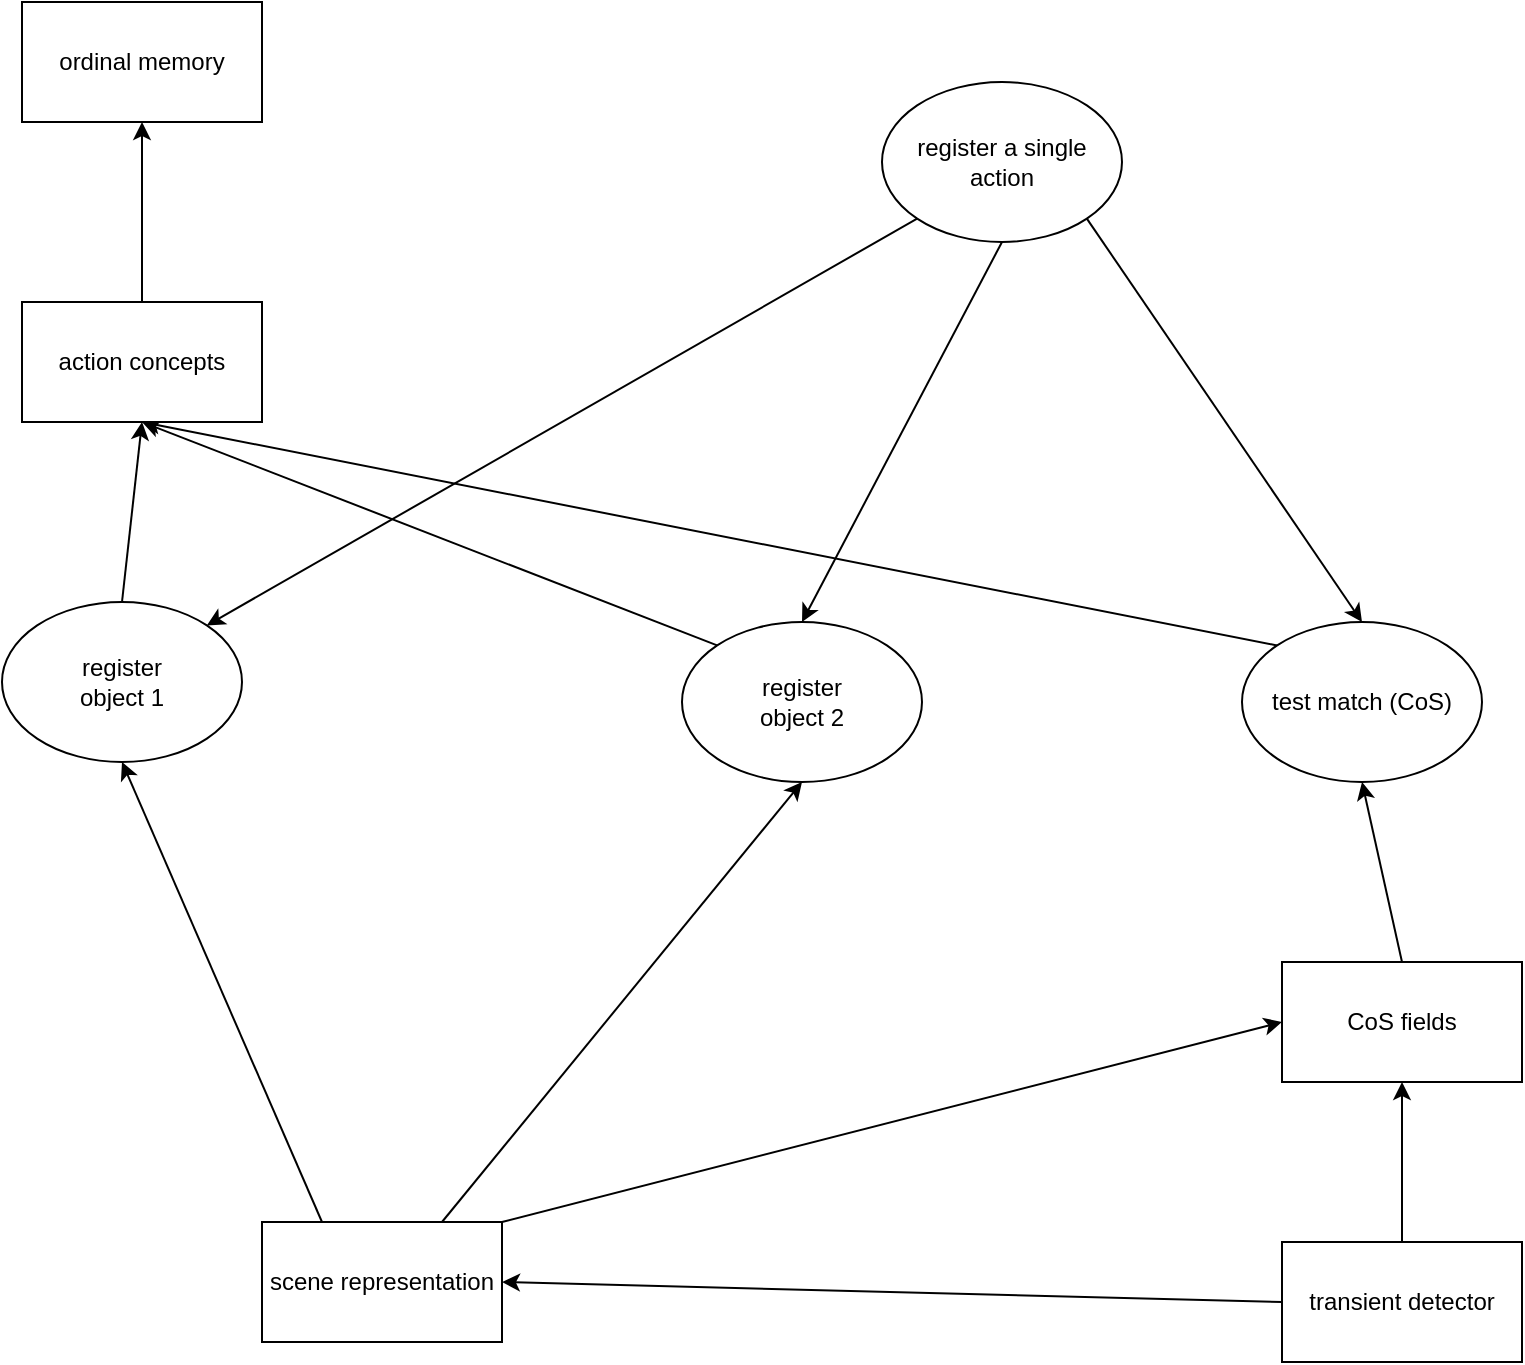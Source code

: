 <mxfile version="14.9.5" type="device"><diagram id="C5RBs43oDa-KdzZeNtuy" name="Page-1"><mxGraphModel dx="2031" dy="1091" grid="1" gridSize="10" guides="1" tooltips="1" connect="1" arrows="1" fold="1" page="1" pageScale="1" pageWidth="1169" pageHeight="827" math="0" shadow="0"><root><mxCell id="WIyWlLk6GJQsqaUBKTNV-0"/><mxCell id="WIyWlLk6GJQsqaUBKTNV-1" parent="WIyWlLk6GJQsqaUBKTNV-0"/><mxCell id="deMv9UXBImxkLKK1SVX3-20" style="edgeStyle=none;rounded=0;orthogonalLoop=1;jettySize=auto;html=1;exitX=0.25;exitY=0;exitDx=0;exitDy=0;entryX=0.5;entryY=1;entryDx=0;entryDy=0;" edge="1" parent="WIyWlLk6GJQsqaUBKTNV-1" source="deMv9UXBImxkLKK1SVX3-0" target="deMv9UXBImxkLKK1SVX3-5"><mxGeometry relative="1" as="geometry"/></mxCell><mxCell id="deMv9UXBImxkLKK1SVX3-21" style="edgeStyle=none;rounded=0;orthogonalLoop=1;jettySize=auto;html=1;exitX=0.75;exitY=0;exitDx=0;exitDy=0;entryX=0.5;entryY=1;entryDx=0;entryDy=0;" edge="1" parent="WIyWlLk6GJQsqaUBKTNV-1" source="deMv9UXBImxkLKK1SVX3-0" target="deMv9UXBImxkLKK1SVX3-6"><mxGeometry relative="1" as="geometry"/></mxCell><mxCell id="deMv9UXBImxkLKK1SVX3-23" style="edgeStyle=none;rounded=0;orthogonalLoop=1;jettySize=auto;html=1;exitX=1;exitY=0;exitDx=0;exitDy=0;entryX=0;entryY=0.5;entryDx=0;entryDy=0;" edge="1" parent="WIyWlLk6GJQsqaUBKTNV-1" source="deMv9UXBImxkLKK1SVX3-0" target="deMv9UXBImxkLKK1SVX3-2"><mxGeometry relative="1" as="geometry"/></mxCell><mxCell id="deMv9UXBImxkLKK1SVX3-0" value="scene representation" style="rounded=0;whiteSpace=wrap;html=1;" vertex="1" parent="WIyWlLk6GJQsqaUBKTNV-1"><mxGeometry x="310" y="700" width="120" height="60" as="geometry"/></mxCell><mxCell id="deMv9UXBImxkLKK1SVX3-22" style="edgeStyle=none;rounded=0;orthogonalLoop=1;jettySize=auto;html=1;exitX=0;exitY=0.5;exitDx=0;exitDy=0;entryX=1;entryY=0.5;entryDx=0;entryDy=0;" edge="1" parent="WIyWlLk6GJQsqaUBKTNV-1" source="deMv9UXBImxkLKK1SVX3-1" target="deMv9UXBImxkLKK1SVX3-0"><mxGeometry relative="1" as="geometry"/></mxCell><mxCell id="deMv9UXBImxkLKK1SVX3-24" style="edgeStyle=none;rounded=0;orthogonalLoop=1;jettySize=auto;html=1;exitX=0.5;exitY=0;exitDx=0;exitDy=0;entryX=0.5;entryY=1;entryDx=0;entryDy=0;" edge="1" parent="WIyWlLk6GJQsqaUBKTNV-1" source="deMv9UXBImxkLKK1SVX3-1" target="deMv9UXBImxkLKK1SVX3-2"><mxGeometry relative="1" as="geometry"/></mxCell><mxCell id="deMv9UXBImxkLKK1SVX3-1" value="transient detector" style="rounded=0;whiteSpace=wrap;html=1;" vertex="1" parent="WIyWlLk6GJQsqaUBKTNV-1"><mxGeometry x="820" y="710" width="120" height="60" as="geometry"/></mxCell><mxCell id="deMv9UXBImxkLKK1SVX3-25" style="edgeStyle=none;rounded=0;orthogonalLoop=1;jettySize=auto;html=1;exitX=0.5;exitY=0;exitDx=0;exitDy=0;entryX=0.5;entryY=1;entryDx=0;entryDy=0;" edge="1" parent="WIyWlLk6GJQsqaUBKTNV-1" source="deMv9UXBImxkLKK1SVX3-2" target="deMv9UXBImxkLKK1SVX3-7"><mxGeometry relative="1" as="geometry"/></mxCell><mxCell id="deMv9UXBImxkLKK1SVX3-2" value="CoS fields" style="rounded=0;whiteSpace=wrap;html=1;" vertex="1" parent="WIyWlLk6GJQsqaUBKTNV-1"><mxGeometry x="820" y="570" width="120" height="60" as="geometry"/></mxCell><mxCell id="deMv9UXBImxkLKK1SVX3-15" style="edgeStyle=none;rounded=0;orthogonalLoop=1;jettySize=auto;html=1;exitX=0.5;exitY=0;exitDx=0;exitDy=0;entryX=0.5;entryY=1;entryDx=0;entryDy=0;" edge="1" parent="WIyWlLk6GJQsqaUBKTNV-1" source="deMv9UXBImxkLKK1SVX3-5" target="deMv9UXBImxkLKK1SVX3-9"><mxGeometry relative="1" as="geometry"/></mxCell><mxCell id="deMv9UXBImxkLKK1SVX3-5" value="&lt;div&gt;register &lt;br&gt;&lt;/div&gt;&lt;div&gt;object 1&lt;/div&gt;" style="ellipse;whiteSpace=wrap;html=1;" vertex="1" parent="WIyWlLk6GJQsqaUBKTNV-1"><mxGeometry x="180" y="390" width="120" height="80" as="geometry"/></mxCell><mxCell id="deMv9UXBImxkLKK1SVX3-17" style="edgeStyle=none;rounded=0;orthogonalLoop=1;jettySize=auto;html=1;exitX=0;exitY=0;exitDx=0;exitDy=0;entryX=0.5;entryY=1;entryDx=0;entryDy=0;" edge="1" parent="WIyWlLk6GJQsqaUBKTNV-1" source="deMv9UXBImxkLKK1SVX3-6" target="deMv9UXBImxkLKK1SVX3-9"><mxGeometry relative="1" as="geometry"/></mxCell><mxCell id="deMv9UXBImxkLKK1SVX3-6" value="&lt;div&gt;register &lt;br&gt;&lt;/div&gt;&lt;div&gt;object 2&lt;br&gt;&lt;/div&gt;" style="ellipse;whiteSpace=wrap;html=1;" vertex="1" parent="WIyWlLk6GJQsqaUBKTNV-1"><mxGeometry x="520" y="400" width="120" height="80" as="geometry"/></mxCell><mxCell id="deMv9UXBImxkLKK1SVX3-18" style="edgeStyle=none;rounded=0;orthogonalLoop=1;jettySize=auto;html=1;exitX=0;exitY=0;exitDx=0;exitDy=0;entryX=0.5;entryY=1;entryDx=0;entryDy=0;" edge="1" parent="WIyWlLk6GJQsqaUBKTNV-1" source="deMv9UXBImxkLKK1SVX3-7" target="deMv9UXBImxkLKK1SVX3-9"><mxGeometry relative="1" as="geometry"/></mxCell><mxCell id="deMv9UXBImxkLKK1SVX3-7" value="test match (CoS)" style="ellipse;whiteSpace=wrap;html=1;" vertex="1" parent="WIyWlLk6GJQsqaUBKTNV-1"><mxGeometry x="800" y="400" width="120" height="80" as="geometry"/></mxCell><mxCell id="deMv9UXBImxkLKK1SVX3-8" value="ordinal memory" style="rounded=0;whiteSpace=wrap;html=1;" vertex="1" parent="WIyWlLk6GJQsqaUBKTNV-1"><mxGeometry x="190" y="90" width="120" height="60" as="geometry"/></mxCell><mxCell id="deMv9UXBImxkLKK1SVX3-19" style="edgeStyle=none;rounded=0;orthogonalLoop=1;jettySize=auto;html=1;exitX=0.5;exitY=0;exitDx=0;exitDy=0;entryX=0.5;entryY=1;entryDx=0;entryDy=0;" edge="1" parent="WIyWlLk6GJQsqaUBKTNV-1" source="deMv9UXBImxkLKK1SVX3-9" target="deMv9UXBImxkLKK1SVX3-8"><mxGeometry relative="1" as="geometry"/></mxCell><mxCell id="deMv9UXBImxkLKK1SVX3-9" value="action concepts" style="rounded=0;whiteSpace=wrap;html=1;" vertex="1" parent="WIyWlLk6GJQsqaUBKTNV-1"><mxGeometry x="190" y="240" width="120" height="60" as="geometry"/></mxCell><mxCell id="deMv9UXBImxkLKK1SVX3-12" style="rounded=0;orthogonalLoop=1;jettySize=auto;html=1;exitX=0;exitY=1;exitDx=0;exitDy=0;entryX=1;entryY=0;entryDx=0;entryDy=0;" edge="1" parent="WIyWlLk6GJQsqaUBKTNV-1" source="deMv9UXBImxkLKK1SVX3-10" target="deMv9UXBImxkLKK1SVX3-5"><mxGeometry relative="1" as="geometry"/></mxCell><mxCell id="deMv9UXBImxkLKK1SVX3-13" style="edgeStyle=none;rounded=0;orthogonalLoop=1;jettySize=auto;html=1;exitX=0.5;exitY=1;exitDx=0;exitDy=0;entryX=0.5;entryY=0;entryDx=0;entryDy=0;" edge="1" parent="WIyWlLk6GJQsqaUBKTNV-1" source="deMv9UXBImxkLKK1SVX3-10" target="deMv9UXBImxkLKK1SVX3-6"><mxGeometry relative="1" as="geometry"/></mxCell><mxCell id="deMv9UXBImxkLKK1SVX3-14" style="edgeStyle=none;rounded=0;orthogonalLoop=1;jettySize=auto;html=1;exitX=1;exitY=1;exitDx=0;exitDy=0;entryX=0.5;entryY=0;entryDx=0;entryDy=0;" edge="1" parent="WIyWlLk6GJQsqaUBKTNV-1" source="deMv9UXBImxkLKK1SVX3-10" target="deMv9UXBImxkLKK1SVX3-7"><mxGeometry relative="1" as="geometry"/></mxCell><mxCell id="deMv9UXBImxkLKK1SVX3-10" value="register a single action" style="ellipse;whiteSpace=wrap;html=1;" vertex="1" parent="WIyWlLk6GJQsqaUBKTNV-1"><mxGeometry x="620" y="130" width="120" height="80" as="geometry"/></mxCell></root></mxGraphModel></diagram></mxfile>